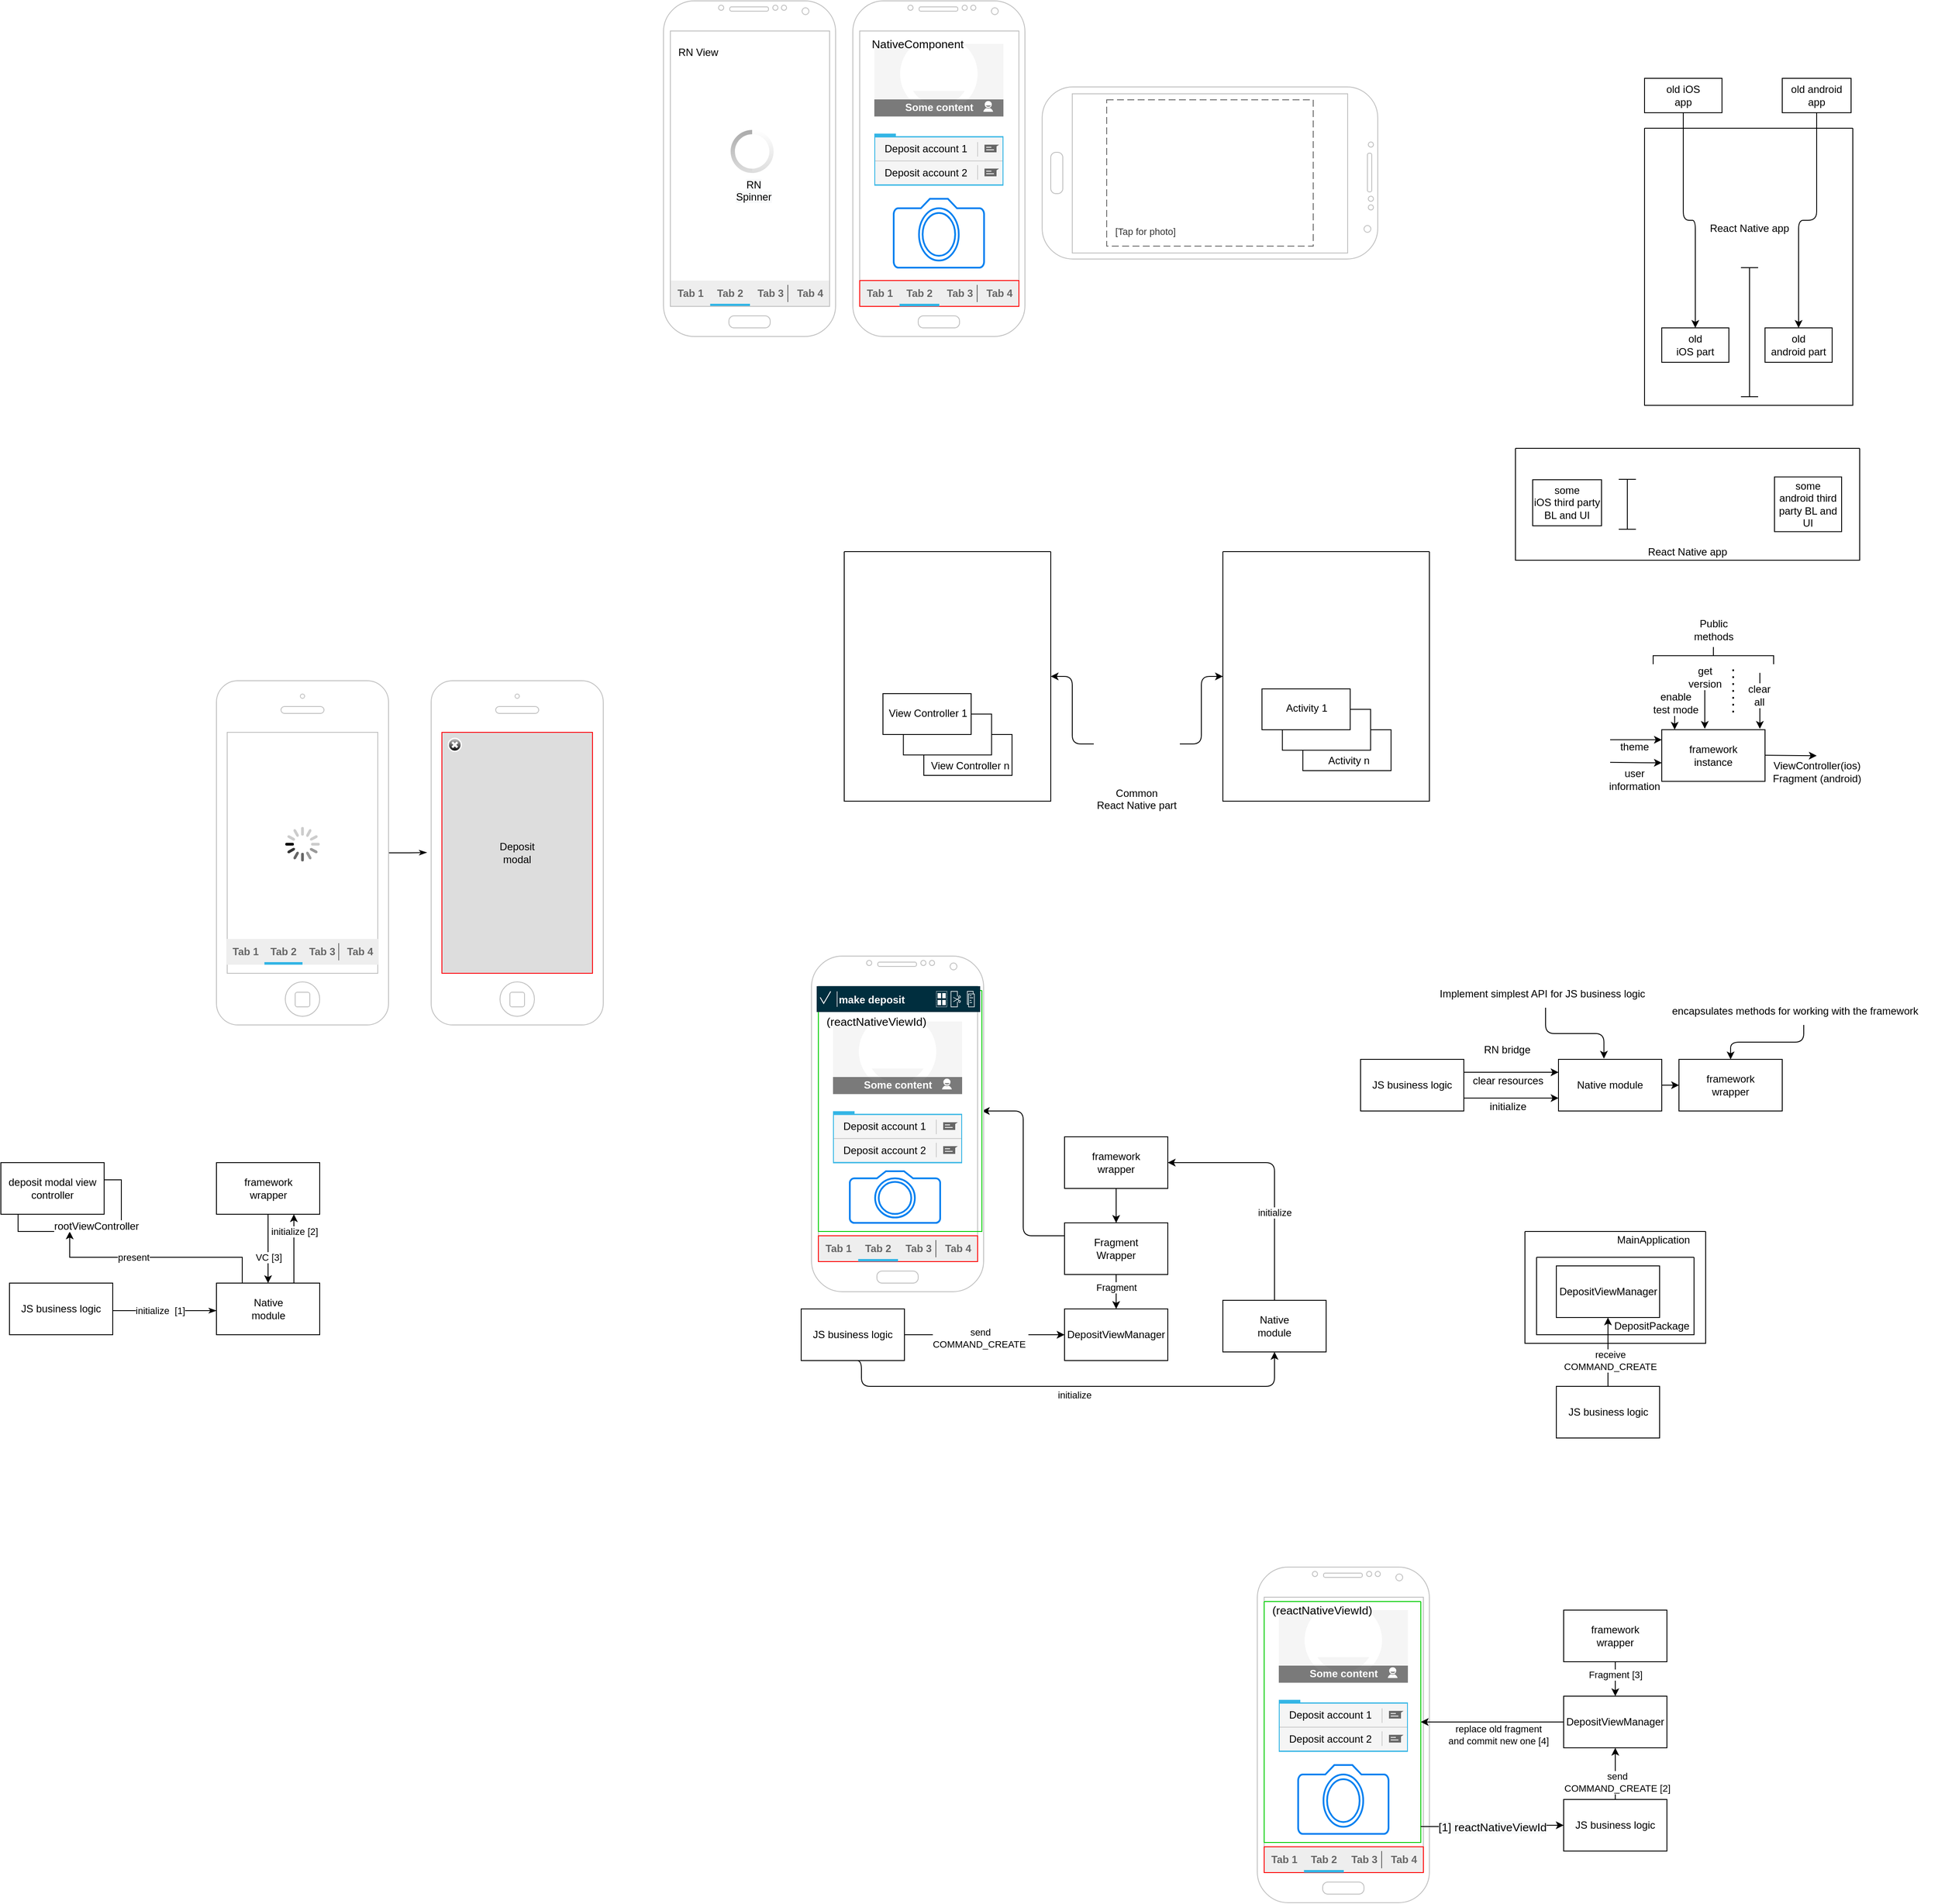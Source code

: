 <mxfile version="16.6.6" type="github">
  <diagram id="C5RBs43oDa-KdzZeNtuy" name="Page-1">
    <mxGraphModel dx="2521" dy="877" grid="1" gridSize="10" guides="1" tooltips="1" connect="1" arrows="1" fold="1" page="1" pageScale="1" pageWidth="827" pageHeight="1169" math="0" shadow="0">
      <root>
        <mxCell id="WIyWlLk6GJQsqaUBKTNV-0" />
        <mxCell id="WIyWlLk6GJQsqaUBKTNV-1" parent="WIyWlLk6GJQsqaUBKTNV-0" />
        <mxCell id="p4bR1tGpnA0kBvsWJO0l-9" value="" style="group" parent="WIyWlLk6GJQsqaUBKTNV-1" vertex="1" connectable="0">
          <mxGeometry x="30" y="90" width="200" height="390" as="geometry" />
        </mxCell>
        <mxCell id="p4bR1tGpnA0kBvsWJO0l-1" value="" style="strokeWidth=1;html=1;shadow=0;dashed=0;shape=mxgraph.android.rrect;rSize=0;fillColor=#eeeeee;strokeColor=none;" parent="p4bR1tGpnA0kBvsWJO0l-9" vertex="1">
          <mxGeometry x="8" y="325" width="185" height="30" as="geometry" />
        </mxCell>
        <mxCell id="p4bR1tGpnA0kBvsWJO0l-2" value="Tab 1" style="strokeWidth=1;html=1;shadow=0;dashed=0;shape=mxgraph.android.anchor;fontStyle=1;fontColor=#666666;" parent="p4bR1tGpnA0kBvsWJO0l-1" vertex="1">
          <mxGeometry width="46.25" height="30" as="geometry" />
        </mxCell>
        <mxCell id="p4bR1tGpnA0kBvsWJO0l-3" value="Tab 2" style="strokeWidth=1;html=1;shadow=0;dashed=0;shape=mxgraph.android.rrect;rSize=0;fontStyle=1;fillColor=none;strokeColor=none;fontColor=#666666;" parent="p4bR1tGpnA0kBvsWJO0l-1" vertex="1">
          <mxGeometry x="46.25" width="46.25" height="30" as="geometry" />
        </mxCell>
        <mxCell id="p4bR1tGpnA0kBvsWJO0l-4" value="" style="strokeWidth=1;html=1;shadow=0;dashed=0;shape=mxgraph.android.rrect;rSize=0;fillColor=#33b5e5;strokeColor=none;" parent="p4bR1tGpnA0kBvsWJO0l-3" vertex="1">
          <mxGeometry y="27" width="46.25" height="3" as="geometry" />
        </mxCell>
        <mxCell id="p4bR1tGpnA0kBvsWJO0l-5" value="Tab 3" style="strokeWidth=1;html=1;shadow=0;dashed=0;shape=mxgraph.android.anchor;fontStyle=1;fontColor=#666666;" parent="p4bR1tGpnA0kBvsWJO0l-1" vertex="1">
          <mxGeometry x="92.5" width="46.25" height="30" as="geometry" />
        </mxCell>
        <mxCell id="p4bR1tGpnA0kBvsWJO0l-6" value="Tab 4" style="strokeWidth=1;html=1;shadow=0;dashed=0;shape=mxgraph.android.anchor;fontStyle=1;fontColor=#666666;" parent="p4bR1tGpnA0kBvsWJO0l-1" vertex="1">
          <mxGeometry x="138.75" width="46.25" height="30" as="geometry" />
        </mxCell>
        <mxCell id="p4bR1tGpnA0kBvsWJO0l-7" value="" style="shape=line;strokeColor=#666666;direction=south;" parent="p4bR1tGpnA0kBvsWJO0l-1" vertex="1">
          <mxGeometry x="131.5" y="5" width="10" height="20" as="geometry" />
        </mxCell>
        <mxCell id="p4bR1tGpnA0kBvsWJO0l-0" value="" style="verticalLabelPosition=bottom;verticalAlign=top;html=1;shadow=0;dashed=0;strokeWidth=1;shape=mxgraph.android.phone2;strokeColor=#c0c0c0;" parent="p4bR1tGpnA0kBvsWJO0l-9" vertex="1">
          <mxGeometry width="200" height="390" as="geometry" />
        </mxCell>
        <mxCell id="p4bR1tGpnA0kBvsWJO0l-8" value="" style="verticalLabelPosition=bottom;verticalAlign=top;html=1;shadow=0;dashed=0;strokeWidth=1;shape=mxgraph.android.indeterminateSpinner;" parent="p4bR1tGpnA0kBvsWJO0l-9" vertex="1">
          <mxGeometry x="78" y="150" width="50" height="50" as="geometry" />
        </mxCell>
        <mxCell id="KGTTk-ImKD-ywLQ9llr4-223" value="RN View" style="text;html=1;align=center;verticalAlign=middle;resizable=0;points=[];autosize=1;strokeColor=none;fillColor=none;fontSize=12;fontFamily=Helvetica;fontColor=default;" parent="p4bR1tGpnA0kBvsWJO0l-9" vertex="1">
          <mxGeometry x="10" y="50" width="60" height="20" as="geometry" />
        </mxCell>
        <mxCell id="KGTTk-ImKD-ywLQ9llr4-224" value="&lt;span style=&quot;color: rgb(0 , 0 , 0) ; font-family: &amp;#34;helvetica&amp;#34; ; font-size: 12px ; font-style: normal ; font-weight: 400 ; letter-spacing: normal ; text-indent: 0px ; text-transform: none ; word-spacing: 0px ; background-color: rgb(248 , 249 , 250) ; display: inline ; float: none&quot;&gt;RN&lt;br&gt;Spinner&lt;/span&gt;" style="text;whiteSpace=wrap;html=1;fontSize=12;fontFamily=Helvetica;fontColor=default;align=center;" parent="p4bR1tGpnA0kBvsWJO0l-9" vertex="1">
          <mxGeometry x="70" y="200" width="70" height="30" as="geometry" />
        </mxCell>
        <mxCell id="p4bR1tGpnA0kBvsWJO0l-28" value="" style="group" parent="WIyWlLk6GJQsqaUBKTNV-1" vertex="1" connectable="0">
          <mxGeometry x="250" y="90" width="200" height="390" as="geometry" />
        </mxCell>
        <mxCell id="p4bR1tGpnA0kBvsWJO0l-11" value="" style="verticalLabelPosition=bottom;verticalAlign=top;html=1;shadow=0;dashed=0;strokeWidth=1;shape=mxgraph.android.phone2;strokeColor=#c0c0c0;" parent="p4bR1tGpnA0kBvsWJO0l-28" vertex="1">
          <mxGeometry width="200" height="390" as="geometry" />
        </mxCell>
        <mxCell id="p4bR1tGpnA0kBvsWJO0l-12" value="" style="strokeWidth=1;html=1;shadow=0;dashed=0;shape=mxgraph.android.rrect;rSize=0;fillColor=#eeeeee;strokeColor=#FF0000;" parent="p4bR1tGpnA0kBvsWJO0l-28" vertex="1">
          <mxGeometry x="8" y="325" width="185" height="30" as="geometry" />
        </mxCell>
        <mxCell id="p4bR1tGpnA0kBvsWJO0l-13" value="Tab 1" style="strokeWidth=1;html=1;shadow=0;dashed=0;shape=mxgraph.android.anchor;fontStyle=1;fontColor=#666666;" parent="p4bR1tGpnA0kBvsWJO0l-12" vertex="1">
          <mxGeometry width="46.25" height="30" as="geometry" />
        </mxCell>
        <mxCell id="p4bR1tGpnA0kBvsWJO0l-14" value="Tab 2" style="strokeWidth=1;html=1;shadow=0;dashed=0;shape=mxgraph.android.rrect;rSize=0;fontStyle=1;fillColor=none;strokeColor=none;fontColor=#666666;" parent="p4bR1tGpnA0kBvsWJO0l-12" vertex="1">
          <mxGeometry x="46.25" width="46.25" height="30" as="geometry" />
        </mxCell>
        <mxCell id="p4bR1tGpnA0kBvsWJO0l-15" value="" style="strokeWidth=1;html=1;shadow=0;dashed=0;shape=mxgraph.android.rrect;rSize=0;fillColor=#33b5e5;strokeColor=none;" parent="p4bR1tGpnA0kBvsWJO0l-14" vertex="1">
          <mxGeometry y="27" width="46.25" height="3" as="geometry" />
        </mxCell>
        <mxCell id="p4bR1tGpnA0kBvsWJO0l-16" value="Tab 3" style="strokeWidth=1;html=1;shadow=0;dashed=0;shape=mxgraph.android.anchor;fontStyle=1;fontColor=#666666;" parent="p4bR1tGpnA0kBvsWJO0l-12" vertex="1">
          <mxGeometry x="92.5" width="46.25" height="30" as="geometry" />
        </mxCell>
        <mxCell id="p4bR1tGpnA0kBvsWJO0l-17" value="Tab 4" style="strokeWidth=1;html=1;shadow=0;dashed=0;shape=mxgraph.android.anchor;fontStyle=1;fontColor=#666666;" parent="p4bR1tGpnA0kBvsWJO0l-12" vertex="1">
          <mxGeometry x="138.75" width="46.25" height="30" as="geometry" />
        </mxCell>
        <mxCell id="p4bR1tGpnA0kBvsWJO0l-18" value="" style="shape=line;strokeColor=#666666;direction=south;" parent="p4bR1tGpnA0kBvsWJO0l-12" vertex="1">
          <mxGeometry x="131.5" y="5" width="10" height="20" as="geometry" />
        </mxCell>
        <mxCell id="p4bR1tGpnA0kBvsWJO0l-23" value="" style="strokeWidth=1;html=1;shadow=0;dashed=0;shape=mxgraph.android.quick_contact;" parent="p4bR1tGpnA0kBvsWJO0l-28" vertex="1">
          <mxGeometry x="25" y="50" width="150" height="165" as="geometry" />
        </mxCell>
        <mxCell id="p4bR1tGpnA0kBvsWJO0l-24" value="Some content" style="strokeWidth=1;html=1;shadow=0;dashed=0;shape=mxgraph.android.anchor;rSize=0;fontStyle=1;fontColor=#FFFFFF;" parent="p4bR1tGpnA0kBvsWJO0l-23" vertex="1">
          <mxGeometry y="65" width="150" height="18" as="geometry" />
        </mxCell>
        <mxCell id="p4bR1tGpnA0kBvsWJO0l-25" value="Deposit account 1" style="strokeWidth=1;html=1;shadow=0;dashed=0;shape=mxgraph.android.anchor;rSize=0;align=left;spacingLeft=10;" parent="p4bR1tGpnA0kBvsWJO0l-23" vertex="1">
          <mxGeometry y="108" width="120" height="28" as="geometry" />
        </mxCell>
        <mxCell id="p4bR1tGpnA0kBvsWJO0l-26" value="Deposit account 2" style="strokeWidth=1;html=1;shadow=0;dashed=0;shape=mxgraph.android.anchor;rSize=0;align=left;spacingLeft=10;" parent="p4bR1tGpnA0kBvsWJO0l-23" vertex="1">
          <mxGeometry y="136" width="120" height="28" as="geometry" />
        </mxCell>
        <mxCell id="KGTTk-ImKD-ywLQ9llr4-226" value="&lt;span id=&quot;docs-internal-guid-2c0e8ebd-7fff-5eb9-b95c-8e6b82423e43&quot;&gt;&lt;span style=&quot;font-size: 10pt ; font-family: &amp;#34;arial&amp;#34; ; background-color: transparent ; vertical-align: baseline&quot;&gt;NativeComponent&lt;/span&gt;&lt;/span&gt;" style="text;html=1;align=center;verticalAlign=middle;resizable=0;points=[];autosize=1;strokeColor=none;fillColor=none;fontSize=12;fontFamily=Helvetica;fontColor=default;" parent="p4bR1tGpnA0kBvsWJO0l-23" vertex="1">
          <mxGeometry x="-10" y="-10" width="120" height="20" as="geometry" />
        </mxCell>
        <mxCell id="p4bR1tGpnA0kBvsWJO0l-27" value="" style="html=1;verticalLabelPosition=bottom;align=center;labelBackgroundColor=#ffffff;verticalAlign=top;strokeWidth=2;strokeColor=#0080F0;shadow=0;dashed=0;shape=mxgraph.ios7.icons.camera;" parent="p4bR1tGpnA0kBvsWJO0l-28" vertex="1">
          <mxGeometry x="47.5" y="230" width="105" height="80" as="geometry" />
        </mxCell>
        <mxCell id="p4bR1tGpnA0kBvsWJO0l-30" value="" style="verticalLabelPosition=bottom;verticalAlign=top;html=1;shadow=0;dashed=0;strokeWidth=1;shape=mxgraph.android.phone2;strokeColor=#c0c0c0;direction=south;" parent="WIyWlLk6GJQsqaUBKTNV-1" vertex="1">
          <mxGeometry x="470" y="190" width="390" height="200" as="geometry" />
        </mxCell>
        <mxCell id="KGTTk-ImKD-ywLQ9llr4-15" value="" style="shape=image;verticalLabelPosition=bottom;labelBackgroundColor=default;verticalAlign=top;aspect=fixed;imageAspect=0;image=https://www.pinclipart.com/picdir/big/340-3403092_check-clipart-deposit-png-download.png;" parent="WIyWlLk6GJQsqaUBKTNV-1" vertex="1">
          <mxGeometry x="585" y="220" width="160" height="120" as="geometry" />
        </mxCell>
        <object placeholders="1" c4Name="" c4Type="SystemScopeBoundary" c4Application="Tap for photo" label="&lt;font style=&quot;font-size: 16px&quot;&gt;&lt;b&gt;&lt;div style=&quot;text-align: left&quot;&gt;%c4Name%&lt;/div&gt;&lt;/b&gt;&lt;/font&gt;&lt;div style=&quot;text-align: left&quot;&gt;[%c4Application%]&lt;/div&gt;" id="KGTTk-ImKD-ywLQ9llr4-31">
          <mxCell style="fontSize=11;whiteSpace=wrap;html=1;dashed=1;arcSize=20;fillColor=none;strokeColor=#666666;fontColor=#333333;labelBackgroundColor=none;align=left;verticalAlign=bottom;labelBorderColor=none;spacingTop=0;spacing=10;dashPattern=8 4;metaEdit=1;rotatable=0;perimeter=rectanglePerimeter;noLabel=0;labelPadding=0;allowArrows=0;connectable=0;expand=0;recursiveResize=0;editable=1;pointerEvents=0;absoluteArcSize=1;points=[[0.25,0,0],[0.5,0,0],[0.75,0,0],[1,0.25,0],[1,0.5,0],[1,0.75,0],[0.75,1,0],[0.5,1,0],[0.25,1,0],[0,0.75,0],[0,0.5,0],[0,0.25,0]];fontFamily=Helvetica;" parent="WIyWlLk6GJQsqaUBKTNV-1" vertex="1">
            <mxGeometry x="545" y="205" width="240" height="170" as="geometry" />
          </mxCell>
        </object>
        <mxCell id="KGTTk-ImKD-ywLQ9llr4-59" value="" style="swimlane;startSize=0;labelBackgroundColor=default;fontFamily=Helvetica;fontSize=12;fontColor=default;strokeColor=default;fillColor=default;" parent="WIyWlLk6GJQsqaUBKTNV-1" vertex="1">
          <mxGeometry x="240" y="730" width="240" height="290" as="geometry" />
        </mxCell>
        <mxCell id="KGTTk-ImKD-ywLQ9llr4-32" value="" style="shape=image;verticalLabelPosition=bottom;labelBackgroundColor=default;verticalAlign=top;aspect=fixed;imageAspect=0;image=https://upload.wikimedia.org/wikipedia/commons/thumb/c/ca/IOS_logo.svg/300px-IOS_logo.svg.png;" parent="KGTTk-ImKD-ywLQ9llr4-59" vertex="1">
          <mxGeometry x="50" y="10" width="140" height="140" as="geometry" />
        </mxCell>
        <mxCell id="KGTTk-ImKD-ywLQ9llr4-74" value="" style="group" parent="KGTTk-ImKD-ywLQ9llr4-59" vertex="1" connectable="0">
          <mxGeometry x="45" y="165" width="154" height="106" as="geometry" />
        </mxCell>
        <mxCell id="KGTTk-ImKD-ywLQ9llr4-67" value="" style="verticalLabelPosition=bottom;verticalAlign=top;html=1;shape=mxgraph.basic.layered_rect;dx=47.5;outlineConnect=0;labelBackgroundColor=default;fontFamily=Helvetica;fontSize=12;fontColor=default;strokeColor=default;fillColor=default;" parent="KGTTk-ImKD-ywLQ9llr4-74" vertex="1">
          <mxGeometry width="150" height="95" as="geometry" />
        </mxCell>
        <mxCell id="KGTTk-ImKD-ywLQ9llr4-71" value="View Controller 1" style="text;html=1;strokeColor=none;fillColor=none;align=center;verticalAlign=middle;whiteSpace=wrap;labelBackgroundColor=default;fontFamily=Helvetica;fontSize=12;fontColor=default;" parent="KGTTk-ImKD-ywLQ9llr4-74" vertex="1">
          <mxGeometry width="105" height="45" as="geometry" />
        </mxCell>
        <mxCell id="KGTTk-ImKD-ywLQ9llr4-72" value="View Controller n" style="text;html=1;strokeColor=none;fillColor=none;align=center;verticalAlign=middle;whiteSpace=wrap;labelBackgroundColor=default;fontFamily=Helvetica;fontSize=12;fontColor=default;" parent="KGTTk-ImKD-ywLQ9llr4-74" vertex="1">
          <mxGeometry x="49" y="61" width="105" height="45" as="geometry" />
        </mxCell>
        <mxCell id="KGTTk-ImKD-ywLQ9llr4-117" value="" style="shape=image;verticalLabelPosition=bottom;labelBackgroundColor=default;verticalAlign=top;aspect=fixed;imageAspect=0;image=https://upload.wikimedia.org/wikipedia/commons/thumb/a/a7/React-icon.svg/1200px-React-icon.svg.png;" parent="KGTTk-ImKD-ywLQ9llr4-74" vertex="1">
          <mxGeometry x="100" y="47.92" width="26.47" height="23" as="geometry" />
        </mxCell>
        <mxCell id="KGTTk-ImKD-ywLQ9llr4-60" value="" style="swimlane;startSize=0;labelBackgroundColor=default;fontFamily=Helvetica;fontSize=12;fontColor=default;strokeColor=default;fillColor=default;" parent="WIyWlLk6GJQsqaUBKTNV-1" vertex="1">
          <mxGeometry x="680" y="730" width="240" height="290" as="geometry" />
        </mxCell>
        <mxCell id="KGTTk-ImKD-ywLQ9llr4-62" value="" style="shape=image;verticalLabelPosition=bottom;labelBackgroundColor=default;verticalAlign=top;aspect=fixed;imageAspect=0;image=https://www.tadviser.ru/images/f/f4/11ap_resize.png;" parent="KGTTk-ImKD-ywLQ9llr4-60" vertex="1">
          <mxGeometry x="45.43" y="15.5" width="149.13" height="134.5" as="geometry" />
        </mxCell>
        <mxCell id="KGTTk-ImKD-ywLQ9llr4-75" value="" style="group" parent="KGTTk-ImKD-ywLQ9llr4-60" vertex="1" connectable="0">
          <mxGeometry x="45.43" y="159.5" width="154" height="106" as="geometry" />
        </mxCell>
        <mxCell id="KGTTk-ImKD-ywLQ9llr4-76" value="" style="verticalLabelPosition=bottom;verticalAlign=top;html=1;shape=mxgraph.basic.layered_rect;dx=47.5;outlineConnect=0;labelBackgroundColor=default;fontFamily=Helvetica;fontSize=12;fontColor=default;strokeColor=default;fillColor=default;" parent="KGTTk-ImKD-ywLQ9llr4-75" vertex="1">
          <mxGeometry width="150" height="95" as="geometry" />
        </mxCell>
        <mxCell id="KGTTk-ImKD-ywLQ9llr4-77" value="Activity 1" style="text;html=1;strokeColor=none;fillColor=none;align=center;verticalAlign=middle;whiteSpace=wrap;labelBackgroundColor=default;fontFamily=Helvetica;fontSize=12;fontColor=default;" parent="KGTTk-ImKD-ywLQ9llr4-75" vertex="1">
          <mxGeometry width="105" height="45" as="geometry" />
        </mxCell>
        <mxCell id="KGTTk-ImKD-ywLQ9llr4-78" value="Activity n" style="text;html=1;strokeColor=none;fillColor=none;align=center;verticalAlign=middle;whiteSpace=wrap;labelBackgroundColor=default;fontFamily=Helvetica;fontSize=12;fontColor=default;" parent="KGTTk-ImKD-ywLQ9llr4-75" vertex="1">
          <mxGeometry x="49" y="61" width="105" height="45" as="geometry" />
        </mxCell>
        <mxCell id="KGTTk-ImKD-ywLQ9llr4-119" value="" style="shape=image;verticalLabelPosition=bottom;labelBackgroundColor=default;verticalAlign=top;aspect=fixed;imageAspect=0;image=https://upload.wikimedia.org/wikipedia/commons/thumb/a/a7/React-icon.svg/1200px-React-icon.svg.png;" parent="KGTTk-ImKD-ywLQ9llr4-75" vertex="1">
          <mxGeometry x="99.57" y="48.0" width="26.47" height="23" as="geometry" />
        </mxCell>
        <mxCell id="KGTTk-ImKD-ywLQ9llr4-88" style="edgeStyle=orthogonalEdgeStyle;orthogonalLoop=1;jettySize=auto;html=1;exitX=0;exitY=0.5;exitDx=0;exitDy=0;entryX=1;entryY=0.5;entryDx=0;entryDy=0;fontFamily=Helvetica;fontSize=12;fontColor=default;" parent="WIyWlLk6GJQsqaUBKTNV-1" source="KGTTk-ImKD-ywLQ9llr4-80" target="KGTTk-ImKD-ywLQ9llr4-59" edge="1">
          <mxGeometry relative="1" as="geometry" />
        </mxCell>
        <mxCell id="KGTTk-ImKD-ywLQ9llr4-89" style="edgeStyle=orthogonalEdgeStyle;orthogonalLoop=1;jettySize=auto;html=1;exitX=1;exitY=0.5;exitDx=0;exitDy=0;entryX=0;entryY=0.5;entryDx=0;entryDy=0;fontFamily=Helvetica;fontSize=12;fontColor=default;" parent="WIyWlLk6GJQsqaUBKTNV-1" source="KGTTk-ImKD-ywLQ9llr4-80" target="KGTTk-ImKD-ywLQ9llr4-60" edge="1">
          <mxGeometry relative="1" as="geometry" />
        </mxCell>
        <mxCell id="KGTTk-ImKD-ywLQ9llr4-80" value="Common&#xa;React Native part" style="shape=image;verticalLabelPosition=bottom;labelBackgroundColor=default;verticalAlign=top;aspect=fixed;imageAspect=0;image=https://upload.wikimedia.org/wikipedia/commons/thumb/a/a7/React-icon.svg/1200px-React-icon.svg.png;" parent="WIyWlLk6GJQsqaUBKTNV-1" vertex="1">
          <mxGeometry x="530" y="910" width="100" height="86.92" as="geometry" />
        </mxCell>
        <mxCell id="KGTTk-ImKD-ywLQ9llr4-92" value="" style="swimlane;startSize=0;labelBackgroundColor=default;fontFamily=Helvetica;fontSize=12;fontColor=default;strokeColor=default;fillColor=default;fontStyle=0" parent="WIyWlLk6GJQsqaUBKTNV-1" vertex="1">
          <mxGeometry x="1170" y="238" width="242" height="322" as="geometry" />
        </mxCell>
        <mxCell id="KGTTk-ImKD-ywLQ9llr4-107" value="React Native app" style="shape=image;verticalLabelPosition=bottom;labelBackgroundColor=default;verticalAlign=top;aspect=fixed;imageAspect=0;image=https://upload.wikimedia.org/wikipedia/commons/thumb/a/a7/React-icon.svg/1200px-React-icon.svg.png;" parent="KGTTk-ImKD-ywLQ9llr4-92" vertex="1">
          <mxGeometry x="72" y="15.5" width="100" height="86.92" as="geometry" />
        </mxCell>
        <mxCell id="KGTTk-ImKD-ywLQ9llr4-114" value="" style="shape=crossbar;whiteSpace=wrap;html=1;direction=south;labelBackgroundColor=default;fontFamily=Helvetica;fontSize=12;fontColor=default;strokeColor=default;fillColor=default;" parent="KGTTk-ImKD-ywLQ9llr4-92" vertex="1">
          <mxGeometry x="112" y="162" width="20" height="150" as="geometry" />
        </mxCell>
        <mxCell id="KGTTk-ImKD-ywLQ9llr4-123" value="old &lt;br&gt;iOS part" style="whiteSpace=wrap;html=1;labelBackgroundColor=default;fontFamily=Helvetica;fontSize=12;fontColor=default;strokeColor=default;fillColor=default;" parent="KGTTk-ImKD-ywLQ9llr4-92" vertex="1">
          <mxGeometry x="20" y="232" width="78" height="40" as="geometry" />
        </mxCell>
        <mxCell id="KGTTk-ImKD-ywLQ9llr4-126" value="old &lt;br&gt;android part" style="whiteSpace=wrap;html=1;labelBackgroundColor=default;fontFamily=Helvetica;fontSize=12;fontColor=default;strokeColor=default;fillColor=default;" parent="KGTTk-ImKD-ywLQ9llr4-92" vertex="1">
          <mxGeometry x="140" y="232" width="78" height="40" as="geometry" />
        </mxCell>
        <mxCell id="KGTTk-ImKD-ywLQ9llr4-127" style="edgeStyle=orthogonalEdgeStyle;orthogonalLoop=1;jettySize=auto;html=1;exitX=0.5;exitY=1;exitDx=0;exitDy=0;fontFamily=Helvetica;fontSize=12;fontColor=default;" parent="WIyWlLk6GJQsqaUBKTNV-1" source="KGTTk-ImKD-ywLQ9llr4-120" target="KGTTk-ImKD-ywLQ9llr4-123" edge="1">
          <mxGeometry relative="1" as="geometry" />
        </mxCell>
        <mxCell id="KGTTk-ImKD-ywLQ9llr4-120" value="old iOS&lt;br&gt;app" style="whiteSpace=wrap;html=1;labelBackgroundColor=default;fontFamily=Helvetica;fontSize=12;fontColor=default;strokeColor=default;fillColor=default;" parent="WIyWlLk6GJQsqaUBKTNV-1" vertex="1">
          <mxGeometry x="1170" y="180" width="90" height="40" as="geometry" />
        </mxCell>
        <mxCell id="KGTTk-ImKD-ywLQ9llr4-128" style="edgeStyle=orthogonalEdgeStyle;orthogonalLoop=1;jettySize=auto;html=1;exitX=0.5;exitY=1;exitDx=0;exitDy=0;entryX=0.5;entryY=0;entryDx=0;entryDy=0;fontFamily=Helvetica;fontSize=12;fontColor=default;" parent="WIyWlLk6GJQsqaUBKTNV-1" source="KGTTk-ImKD-ywLQ9llr4-122" target="KGTTk-ImKD-ywLQ9llr4-126" edge="1">
          <mxGeometry relative="1" as="geometry" />
        </mxCell>
        <mxCell id="KGTTk-ImKD-ywLQ9llr4-122" value="old android&lt;br&gt;app" style="whiteSpace=wrap;html=1;labelBackgroundColor=default;fontFamily=Helvetica;fontSize=12;fontColor=default;strokeColor=default;fillColor=default;" parent="WIyWlLk6GJQsqaUBKTNV-1" vertex="1">
          <mxGeometry x="1330" y="180" width="80" height="40" as="geometry" />
        </mxCell>
        <mxCell id="KGTTk-ImKD-ywLQ9llr4-129" value="" style="swimlane;startSize=0;labelBackgroundColor=default;fontFamily=Helvetica;fontSize=12;fontColor=default;strokeColor=default;fillColor=default;fontStyle=0" parent="WIyWlLk6GJQsqaUBKTNV-1" vertex="1">
          <mxGeometry x="1020" y="610" width="400" height="130" as="geometry" />
        </mxCell>
        <mxCell id="KGTTk-ImKD-ywLQ9llr4-130" value="React Native app" style="shape=image;verticalLabelPosition=bottom;labelBackgroundColor=default;verticalAlign=top;aspect=fixed;imageAspect=0;image=https://upload.wikimedia.org/wikipedia/commons/thumb/a/a7/React-icon.svg/1200px-React-icon.svg.png;" parent="KGTTk-ImKD-ywLQ9llr4-129" vertex="1">
          <mxGeometry x="150" y="19.77" width="100" height="86.92" as="geometry" />
        </mxCell>
        <mxCell id="KGTTk-ImKD-ywLQ9llr4-132" value="some&lt;br&gt;iOS&amp;nbsp;third party BL and UI" style="whiteSpace=wrap;html=1;labelBackgroundColor=default;fontFamily=Helvetica;fontSize=12;fontColor=default;strokeColor=default;fillColor=default;" parent="KGTTk-ImKD-ywLQ9llr4-129" vertex="1">
          <mxGeometry x="20" y="36.46" width="80" height="53.54" as="geometry" />
        </mxCell>
        <mxCell id="KGTTk-ImKD-ywLQ9llr4-140" value="some&lt;br&gt;android third party BL and UI" style="whiteSpace=wrap;html=1;labelBackgroundColor=default;fontFamily=Helvetica;fontSize=12;fontColor=default;strokeColor=default;fillColor=default;" parent="KGTTk-ImKD-ywLQ9llr4-129" vertex="1">
          <mxGeometry x="301" y="33.23" width="78" height="63.54" as="geometry" />
        </mxCell>
        <mxCell id="mcmseQoySNhmtUHUSnSa-1" value="" style="shape=crossbar;whiteSpace=wrap;html=1;direction=south;labelBackgroundColor=default;fontFamily=Helvetica;fontSize=12;fontColor=default;strokeColor=default;fillColor=default;" parent="KGTTk-ImKD-ywLQ9llr4-129" vertex="1">
          <mxGeometry x="120" y="36" width="20" height="58" as="geometry" />
        </mxCell>
        <mxCell id="KGTTk-ImKD-ywLQ9llr4-148" value="framework&lt;br&gt;instance" style="whiteSpace=wrap;html=1;labelBackgroundColor=default;fontFamily=Helvetica;fontSize=12;fontColor=default;strokeColor=default;fillColor=default;" parent="WIyWlLk6GJQsqaUBKTNV-1" vertex="1">
          <mxGeometry x="1190" y="936.92" width="120" height="60" as="geometry" />
        </mxCell>
        <mxCell id="KGTTk-ImKD-ywLQ9llr4-149" value="" style="endArrow=classic;html=1;fontFamily=Helvetica;fontSize=12;fontColor=default;" parent="WIyWlLk6GJQsqaUBKTNV-1" edge="1">
          <mxGeometry width="50" height="50" relative="1" as="geometry">
            <mxPoint x="1130" y="974.92" as="sourcePoint" />
            <mxPoint x="1190" y="975.42" as="targetPoint" />
          </mxGeometry>
        </mxCell>
        <mxCell id="KGTTk-ImKD-ywLQ9llr4-150" value="user&lt;br&gt;information" style="edgeLabel;html=1;align=center;verticalAlign=middle;resizable=0;points=[];fontSize=12;fontFamily=Helvetica;fontColor=default;" parent="KGTTk-ImKD-ywLQ9llr4-149" vertex="1" connectable="0">
          <mxGeometry x="-0.556" y="2" relative="1" as="geometry">
            <mxPoint x="14" y="22" as="offset" />
          </mxGeometry>
        </mxCell>
        <mxCell id="KGTTk-ImKD-ywLQ9llr4-154" value="" style="endArrow=classic;html=1;fontFamily=Helvetica;fontSize=12;fontColor=default;" parent="WIyWlLk6GJQsqaUBKTNV-1" edge="1">
          <mxGeometry width="50" height="50" relative="1" as="geometry">
            <mxPoint x="1310" y="966.65" as="sourcePoint" />
            <mxPoint x="1370" y="967.15" as="targetPoint" />
          </mxGeometry>
        </mxCell>
        <mxCell id="KGTTk-ImKD-ywLQ9llr4-155" value="ViewController(ios)&lt;br&gt;Fragment (android)" style="edgeLabel;html=1;align=center;verticalAlign=middle;resizable=0;points=[];fontSize=12;fontFamily=Helvetica;fontColor=default;" parent="KGTTk-ImKD-ywLQ9llr4-154" vertex="1" connectable="0">
          <mxGeometry x="-0.556" y="2" relative="1" as="geometry">
            <mxPoint x="46" y="21" as="offset" />
          </mxGeometry>
        </mxCell>
        <mxCell id="KGTTk-ImKD-ywLQ9llr4-156" value="" style="endArrow=classic;html=1;fontFamily=Helvetica;fontSize=12;fontColor=default;entryX=0;entryY=0.25;entryDx=0;entryDy=0;" parent="WIyWlLk6GJQsqaUBKTNV-1" edge="1">
          <mxGeometry width="50" height="50" relative="1" as="geometry">
            <mxPoint x="1130" y="948.65" as="sourcePoint" />
            <mxPoint x="1190" y="948.65" as="targetPoint" />
          </mxGeometry>
        </mxCell>
        <mxCell id="KGTTk-ImKD-ywLQ9llr4-157" value="theme" style="edgeLabel;html=1;align=center;verticalAlign=middle;resizable=0;points=[];fontSize=12;fontFamily=Helvetica;fontColor=default;" parent="KGTTk-ImKD-ywLQ9llr4-156" vertex="1" connectable="0">
          <mxGeometry x="-0.556" y="2" relative="1" as="geometry">
            <mxPoint x="14" y="10" as="offset" />
          </mxGeometry>
        </mxCell>
        <mxCell id="KGTTk-ImKD-ywLQ9llr4-160" value="" style="endArrow=classic;html=1;fontFamily=Helvetica;fontSize=12;fontColor=default;entryX=0.25;entryY=0;entryDx=0;entryDy=0;" parent="WIyWlLk6GJQsqaUBKTNV-1" edge="1">
          <mxGeometry width="50" height="50" relative="1" as="geometry">
            <mxPoint x="1205" y="895.92" as="sourcePoint" />
            <mxPoint x="1205" y="936.92" as="targetPoint" />
          </mxGeometry>
        </mxCell>
        <mxCell id="KGTTk-ImKD-ywLQ9llr4-162" value="enable&lt;br&gt;test mode" style="edgeLabel;html=1;align=center;verticalAlign=middle;resizable=0;points=[];fontSize=12;fontFamily=Helvetica;fontColor=default;" parent="KGTTk-ImKD-ywLQ9llr4-160" vertex="1" connectable="0">
          <mxGeometry x="-0.333" y="1" relative="1" as="geometry">
            <mxPoint y="-4" as="offset" />
          </mxGeometry>
        </mxCell>
        <mxCell id="KGTTk-ImKD-ywLQ9llr4-163" value="" style="endArrow=classic;html=1;fontFamily=Helvetica;fontSize=12;fontColor=default;" parent="WIyWlLk6GJQsqaUBKTNV-1" edge="1">
          <mxGeometry width="50" height="50" relative="1" as="geometry">
            <mxPoint x="1240" y="870.92" as="sourcePoint" />
            <mxPoint x="1240" y="935.92" as="targetPoint" />
          </mxGeometry>
        </mxCell>
        <mxCell id="KGTTk-ImKD-ywLQ9llr4-164" value="get&lt;br&gt;version" style="edgeLabel;html=1;align=center;verticalAlign=middle;resizable=0;points=[];fontSize=12;fontFamily=Helvetica;fontColor=default;" parent="KGTTk-ImKD-ywLQ9llr4-163" vertex="1" connectable="0">
          <mxGeometry x="-0.333" y="1" relative="1" as="geometry">
            <mxPoint x="-1" y="-17" as="offset" />
          </mxGeometry>
        </mxCell>
        <mxCell id="KGTTk-ImKD-ywLQ9llr4-166" value="" style="shape=curlyBracket;whiteSpace=wrap;html=1;flipH=1;labelBackgroundColor=default;fontFamily=Helvetica;fontSize=12;fontColor=default;strokeColor=default;fillColor=default;rotation=-90;" parent="WIyWlLk6GJQsqaUBKTNV-1" vertex="1">
          <mxGeometry x="1240" y="780.92" width="20" height="140" as="geometry" />
        </mxCell>
        <mxCell id="KGTTk-ImKD-ywLQ9llr4-167" value="Public &lt;br&gt;methods" style="text;html=1;align=center;verticalAlign=middle;resizable=0;points=[];autosize=1;strokeColor=none;fillColor=none;fontSize=12;fontFamily=Helvetica;fontColor=default;" parent="WIyWlLk6GJQsqaUBKTNV-1" vertex="1">
          <mxGeometry x="1220" y="805.92" width="60" height="30" as="geometry" />
        </mxCell>
        <mxCell id="KGTTk-ImKD-ywLQ9llr4-168" value="" style="endArrow=none;dashed=1;html=1;dashPattern=1 3;strokeWidth=2;fontFamily=Helvetica;fontSize=12;fontColor=default;" parent="WIyWlLk6GJQsqaUBKTNV-1" edge="1">
          <mxGeometry width="50" height="50" relative="1" as="geometry">
            <mxPoint x="1273" y="916.92" as="sourcePoint" />
            <mxPoint x="1273" y="866.92" as="targetPoint" />
          </mxGeometry>
        </mxCell>
        <mxCell id="KGTTk-ImKD-ywLQ9llr4-169" value="" style="endArrow=classic;html=1;fontFamily=Helvetica;fontSize=12;fontColor=default;" parent="WIyWlLk6GJQsqaUBKTNV-1" edge="1">
          <mxGeometry width="50" height="50" relative="1" as="geometry">
            <mxPoint x="1304" y="870.92" as="sourcePoint" />
            <mxPoint x="1304" y="935.92" as="targetPoint" />
            <Array as="points" />
          </mxGeometry>
        </mxCell>
        <mxCell id="KGTTk-ImKD-ywLQ9llr4-171" value="clear&lt;br&gt;all" style="edgeLabel;html=1;align=center;verticalAlign=middle;resizable=0;points=[];fontSize=12;fontFamily=Helvetica;fontColor=default;" parent="KGTTk-ImKD-ywLQ9llr4-169" vertex="1" connectable="0">
          <mxGeometry x="-0.193" y="-1" relative="1" as="geometry">
            <mxPoint as="offset" />
          </mxGeometry>
        </mxCell>
        <mxCell id="KGTTk-ImKD-ywLQ9llr4-189" value="" style="endArrow=classic;html=1;fontFamily=Helvetica;fontSize=12;fontColor=default;entryX=0;entryY=0.75;entryDx=0;entryDy=0;exitX=1;exitY=0.75;exitDx=0;exitDy=0;" parent="WIyWlLk6GJQsqaUBKTNV-1" source="KGTTk-ImKD-ywLQ9llr4-207" target="KGTTk-ImKD-ywLQ9llr4-204" edge="1">
          <mxGeometry width="50" height="50" relative="1" as="geometry">
            <mxPoint x="960" y="1349.47" as="sourcePoint" />
            <mxPoint x="1020" y="1349.97" as="targetPoint" />
          </mxGeometry>
        </mxCell>
        <mxCell id="KGTTk-ImKD-ywLQ9llr4-190" value="initialize" style="edgeLabel;html=1;align=center;verticalAlign=middle;resizable=0;points=[];fontSize=12;fontFamily=Helvetica;fontColor=default;" parent="KGTTk-ImKD-ywLQ9llr4-189" vertex="1" connectable="0">
          <mxGeometry x="-0.556" y="2" relative="1" as="geometry">
            <mxPoint x="26" y="12" as="offset" />
          </mxGeometry>
        </mxCell>
        <mxCell id="KGTTk-ImKD-ywLQ9llr4-214" value="" style="edgeStyle=orthogonalEdgeStyle;orthogonalLoop=1;jettySize=auto;html=1;fontFamily=Helvetica;fontSize=12;fontColor=default;" parent="WIyWlLk6GJQsqaUBKTNV-1" source="KGTTk-ImKD-ywLQ9llr4-204" target="KGTTk-ImKD-ywLQ9llr4-210" edge="1">
          <mxGeometry relative="1" as="geometry" />
        </mxCell>
        <mxCell id="KGTTk-ImKD-ywLQ9llr4-204" value="Native module" style="whiteSpace=wrap;html=1;labelBackgroundColor=default;fontFamily=Helvetica;fontSize=12;fontColor=default;strokeColor=default;fillColor=default;" parent="WIyWlLk6GJQsqaUBKTNV-1" vertex="1">
          <mxGeometry x="1070" y="1320" width="120" height="60" as="geometry" />
        </mxCell>
        <mxCell id="KGTTk-ImKD-ywLQ9llr4-207" value="JS&amp;nbsp;business logic" style="whiteSpace=wrap;html=1;labelBackgroundColor=default;fontFamily=Helvetica;fontSize=12;fontColor=default;strokeColor=default;fillColor=default;" parent="WIyWlLk6GJQsqaUBKTNV-1" vertex="1">
          <mxGeometry x="840" y="1320" width="120" height="60" as="geometry" />
        </mxCell>
        <mxCell id="KGTTk-ImKD-ywLQ9llr4-208" value="" style="endArrow=classic;html=1;fontFamily=Helvetica;fontSize=12;fontColor=default;entryX=0;entryY=0.25;entryDx=0;entryDy=0;exitX=1;exitY=0.25;exitDx=0;exitDy=0;" parent="WIyWlLk6GJQsqaUBKTNV-1" source="KGTTk-ImKD-ywLQ9llr4-207" target="KGTTk-ImKD-ywLQ9llr4-204" edge="1">
          <mxGeometry width="50" height="50" relative="1" as="geometry">
            <mxPoint x="960" y="1340" as="sourcePoint" />
            <mxPoint x="1050" y="1340" as="targetPoint" />
          </mxGeometry>
        </mxCell>
        <mxCell id="KGTTk-ImKD-ywLQ9llr4-209" value="clear resources" style="edgeLabel;html=1;align=center;verticalAlign=middle;resizable=0;points=[];fontSize=12;fontFamily=Helvetica;fontColor=default;" parent="KGTTk-ImKD-ywLQ9llr4-208" vertex="1" connectable="0">
          <mxGeometry x="-0.556" y="2" relative="1" as="geometry">
            <mxPoint x="26" y="12" as="offset" />
          </mxGeometry>
        </mxCell>
        <mxCell id="KGTTk-ImKD-ywLQ9llr4-210" value="framework&lt;br&gt;wrapper" style="whiteSpace=wrap;html=1;labelBackgroundColor=default;fontFamily=Helvetica;fontSize=12;fontColor=default;strokeColor=default;fillColor=default;" parent="WIyWlLk6GJQsqaUBKTNV-1" vertex="1">
          <mxGeometry x="1210" y="1320" width="120" height="60" as="geometry" />
        </mxCell>
        <mxCell id="KGTTk-ImKD-ywLQ9llr4-213" value="RN bridge" style="text;html=1;align=center;verticalAlign=middle;resizable=0;points=[];autosize=1;strokeColor=none;fillColor=none;fontSize=12;fontFamily=Helvetica;fontColor=default;" parent="WIyWlLk6GJQsqaUBKTNV-1" vertex="1">
          <mxGeometry x="975" y="1299" width="70" height="20" as="geometry" />
        </mxCell>
        <mxCell id="KGTTk-ImKD-ywLQ9llr4-218" style="edgeStyle=orthogonalEdgeStyle;orthogonalLoop=1;jettySize=auto;html=1;exitX=0.5;exitY=1;exitDx=0;exitDy=0;fontFamily=Helvetica;fontSize=12;fontColor=default;" parent="WIyWlLk6GJQsqaUBKTNV-1" source="KGTTk-ImKD-ywLQ9llr4-217" target="KGTTk-ImKD-ywLQ9llr4-210" edge="1">
          <mxGeometry relative="1" as="geometry" />
        </mxCell>
        <mxCell id="KGTTk-ImKD-ywLQ9llr4-217" value="encapsulates methods for working with the framework" style="text;whiteSpace=wrap;html=1;fontSize=12;fontFamily=Helvetica;fontColor=default;" parent="WIyWlLk6GJQsqaUBKTNV-1" vertex="1">
          <mxGeometry x="1200" y="1250" width="310" height="30" as="geometry" />
        </mxCell>
        <mxCell id="KGTTk-ImKD-ywLQ9llr4-220" style="edgeStyle=orthogonalEdgeStyle;orthogonalLoop=1;jettySize=auto;html=1;exitX=0.5;exitY=1;exitDx=0;exitDy=0;entryX=0.44;entryY=-0.015;entryDx=0;entryDy=0;entryPerimeter=0;fontFamily=Helvetica;fontSize=12;fontColor=default;" parent="WIyWlLk6GJQsqaUBKTNV-1" source="KGTTk-ImKD-ywLQ9llr4-219" target="KGTTk-ImKD-ywLQ9llr4-204" edge="1">
          <mxGeometry relative="1" as="geometry" />
        </mxCell>
        <mxCell id="KGTTk-ImKD-ywLQ9llr4-219" value="Implement simplest API for JS&amp;nbsp;&lt;span style=&quot;text-align: center ; background-color: rgb(255 , 255 , 255)&quot;&gt;business logic&lt;/span&gt;" style="text;whiteSpace=wrap;html=1;fontSize=12;fontFamily=Helvetica;fontColor=default;" parent="WIyWlLk6GJQsqaUBKTNV-1" vertex="1">
          <mxGeometry x="930" y="1230" width="250" height="30" as="geometry" />
        </mxCell>
        <mxCell id="ct266_aykTzsSoxZaurL-2" value="" style="edgeStyle=orthogonalEdgeStyle;orthogonalLoop=1;jettySize=auto;html=1;" parent="WIyWlLk6GJQsqaUBKTNV-1" source="ct266_aykTzsSoxZaurL-0" target="ct266_aykTzsSoxZaurL-1" edge="1">
          <mxGeometry relative="1" as="geometry" />
        </mxCell>
        <mxCell id="ct266_aykTzsSoxZaurL-3" value="receive&lt;br&gt;COMMAND_CREATE" style="edgeLabel;html=1;align=center;verticalAlign=middle;resizable=0;points=[];" parent="ct266_aykTzsSoxZaurL-2" vertex="1" connectable="0">
          <mxGeometry x="-0.054" relative="1" as="geometry">
            <mxPoint x="2" y="8" as="offset" />
          </mxGeometry>
        </mxCell>
        <mxCell id="ct266_aykTzsSoxZaurL-0" value="JS&amp;nbsp;business logic" style="whiteSpace=wrap;html=1;labelBackgroundColor=default;fontFamily=Helvetica;fontSize=12;fontColor=default;strokeColor=default;fillColor=default;" parent="WIyWlLk6GJQsqaUBKTNV-1" vertex="1">
          <mxGeometry x="1067.5" y="1700" width="120" height="60" as="geometry" />
        </mxCell>
        <mxCell id="ct266_aykTzsSoxZaurL-8" value="" style="swimlane;startSize=0;" parent="WIyWlLk6GJQsqaUBKTNV-1" vertex="1">
          <mxGeometry x="1031" y="1520" width="210" height="130" as="geometry" />
        </mxCell>
        <mxCell id="ct266_aykTzsSoxZaurL-9" value="MainApplication" style="text;html=1;align=center;verticalAlign=middle;resizable=0;points=[];autosize=1;strokeColor=none;fillColor=none;" parent="ct266_aykTzsSoxZaurL-8" vertex="1">
          <mxGeometry x="99" width="100" height="20" as="geometry" />
        </mxCell>
        <mxCell id="ct266_aykTzsSoxZaurL-4" value="" style="swimlane;startSize=0;" parent="ct266_aykTzsSoxZaurL-8" vertex="1">
          <mxGeometry x="13.5" y="30" width="183" height="90" as="geometry" />
        </mxCell>
        <mxCell id="ct266_aykTzsSoxZaurL-1" value="DepositViewManager" style="whiteSpace=wrap;html=1;labelBackgroundColor=default;fontFamily=Helvetica;fontSize=12;fontColor=default;strokeColor=default;fillColor=default;" parent="ct266_aykTzsSoxZaurL-4" vertex="1">
          <mxGeometry x="23" y="10" width="120" height="60" as="geometry" />
        </mxCell>
        <mxCell id="ct266_aykTzsSoxZaurL-7" value="DepositPackage" style="text;html=1;align=center;verticalAlign=middle;resizable=0;points=[];autosize=1;strokeColor=none;fillColor=none;" parent="ct266_aykTzsSoxZaurL-4" vertex="1">
          <mxGeometry x="83" y="70" width="100" height="20" as="geometry" />
        </mxCell>
        <mxCell id="ct266_aykTzsSoxZaurL-33" value="" style="edgeStyle=orthogonalEdgeStyle;orthogonalLoop=1;jettySize=auto;html=1;" parent="WIyWlLk6GJQsqaUBKTNV-1" source="ct266_aykTzsSoxZaurL-35" target="ct266_aykTzsSoxZaurL-39" edge="1">
          <mxGeometry relative="1" as="geometry" />
        </mxCell>
        <mxCell id="ct266_aykTzsSoxZaurL-34" value="send&lt;br&gt;COMMAND_CREATE [2]" style="edgeLabel;html=1;align=center;verticalAlign=middle;resizable=0;points=[];" parent="ct266_aykTzsSoxZaurL-33" vertex="1" connectable="0">
          <mxGeometry x="-0.054" relative="1" as="geometry">
            <mxPoint x="2" y="8" as="offset" />
          </mxGeometry>
        </mxCell>
        <mxCell id="ct266_aykTzsSoxZaurL-35" value="JS&amp;nbsp;business logic" style="whiteSpace=wrap;html=1;labelBackgroundColor=default;fontFamily=Helvetica;fontSize=12;fontColor=default;strokeColor=default;fillColor=default;" parent="WIyWlLk6GJQsqaUBKTNV-1" vertex="1">
          <mxGeometry x="1076" y="2180" width="120" height="60" as="geometry" />
        </mxCell>
        <mxCell id="ct266_aykTzsSoxZaurL-41" value="" style="group" parent="WIyWlLk6GJQsqaUBKTNV-1" vertex="1" connectable="0">
          <mxGeometry x="720" y="1910" width="208" height="390" as="geometry" />
        </mxCell>
        <mxCell id="ct266_aykTzsSoxZaurL-42" value="" style="verticalLabelPosition=bottom;verticalAlign=top;html=1;shadow=0;dashed=0;strokeWidth=1;shape=mxgraph.android.phone2;strokeColor=#c0c0c0;" parent="ct266_aykTzsSoxZaurL-41" vertex="1">
          <mxGeometry width="200" height="390" as="geometry" />
        </mxCell>
        <mxCell id="ct266_aykTzsSoxZaurL-43" value="" style="strokeWidth=1;html=1;shadow=0;dashed=0;shape=mxgraph.android.rrect;rSize=0;fillColor=#eeeeee;strokeColor=#FF0000;" parent="ct266_aykTzsSoxZaurL-41" vertex="1">
          <mxGeometry x="8" y="325" width="185" height="30" as="geometry" />
        </mxCell>
        <mxCell id="ct266_aykTzsSoxZaurL-44" value="Tab 1" style="strokeWidth=1;html=1;shadow=0;dashed=0;shape=mxgraph.android.anchor;fontStyle=1;fontColor=#666666;" parent="ct266_aykTzsSoxZaurL-43" vertex="1">
          <mxGeometry width="46.25" height="30" as="geometry" />
        </mxCell>
        <mxCell id="ct266_aykTzsSoxZaurL-45" value="Tab 2" style="strokeWidth=1;html=1;shadow=0;dashed=0;shape=mxgraph.android.rrect;rSize=0;fontStyle=1;fillColor=none;strokeColor=none;fontColor=#666666;" parent="ct266_aykTzsSoxZaurL-43" vertex="1">
          <mxGeometry x="46.25" width="46.25" height="30" as="geometry" />
        </mxCell>
        <mxCell id="ct266_aykTzsSoxZaurL-46" value="" style="strokeWidth=1;html=1;shadow=0;dashed=0;shape=mxgraph.android.rrect;rSize=0;fillColor=#33b5e5;strokeColor=none;" parent="ct266_aykTzsSoxZaurL-45" vertex="1">
          <mxGeometry y="27" width="46.25" height="3" as="geometry" />
        </mxCell>
        <mxCell id="ct266_aykTzsSoxZaurL-47" value="Tab 3" style="strokeWidth=1;html=1;shadow=0;dashed=0;shape=mxgraph.android.anchor;fontStyle=1;fontColor=#666666;" parent="ct266_aykTzsSoxZaurL-43" vertex="1">
          <mxGeometry x="92.5" width="46.25" height="30" as="geometry" />
        </mxCell>
        <mxCell id="ct266_aykTzsSoxZaurL-48" value="Tab 4" style="strokeWidth=1;html=1;shadow=0;dashed=0;shape=mxgraph.android.anchor;fontStyle=1;fontColor=#666666;" parent="ct266_aykTzsSoxZaurL-43" vertex="1">
          <mxGeometry x="138.75" width="46.25" height="30" as="geometry" />
        </mxCell>
        <mxCell id="ct266_aykTzsSoxZaurL-49" value="" style="shape=line;strokeColor=#666666;direction=south;" parent="ct266_aykTzsSoxZaurL-43" vertex="1">
          <mxGeometry x="131.5" y="5" width="10" height="20" as="geometry" />
        </mxCell>
        <mxCell id="ct266_aykTzsSoxZaurL-50" value="" style="strokeWidth=1;html=1;shadow=0;dashed=0;shape=mxgraph.android.quick_contact;" parent="ct266_aykTzsSoxZaurL-41" vertex="1">
          <mxGeometry x="25" y="50" width="150" height="165" as="geometry" />
        </mxCell>
        <mxCell id="ct266_aykTzsSoxZaurL-51" value="Some content" style="strokeWidth=1;html=1;shadow=0;dashed=0;shape=mxgraph.android.anchor;rSize=0;fontStyle=1;fontColor=#FFFFFF;" parent="ct266_aykTzsSoxZaurL-50" vertex="1">
          <mxGeometry y="65" width="150" height="18" as="geometry" />
        </mxCell>
        <mxCell id="ct266_aykTzsSoxZaurL-52" value="Deposit account 1" style="strokeWidth=1;html=1;shadow=0;dashed=0;shape=mxgraph.android.anchor;rSize=0;align=left;spacingLeft=10;" parent="ct266_aykTzsSoxZaurL-50" vertex="1">
          <mxGeometry y="108" width="120" height="28" as="geometry" />
        </mxCell>
        <mxCell id="ct266_aykTzsSoxZaurL-53" value="Deposit account 2" style="strokeWidth=1;html=1;shadow=0;dashed=0;shape=mxgraph.android.anchor;rSize=0;align=left;spacingLeft=10;" parent="ct266_aykTzsSoxZaurL-50" vertex="1">
          <mxGeometry y="136" width="120" height="28" as="geometry" />
        </mxCell>
        <mxCell id="ct266_aykTzsSoxZaurL-54" value="&lt;span id=&quot;docs-internal-guid-2c0e8ebd-7fff-5eb9-b95c-8e6b82423e43&quot;&gt;&lt;span style=&quot;font-size: 10pt ; font-family: &amp;#34;arial&amp;#34; ; background-color: transparent ; vertical-align: baseline&quot;&gt;(reactNativeViewId)&lt;/span&gt;&lt;/span&gt;" style="text;html=1;align=center;verticalAlign=middle;resizable=0;points=[];autosize=1;strokeColor=none;fillColor=none;fontSize=12;fontFamily=Helvetica;fontColor=default;" parent="ct266_aykTzsSoxZaurL-50" vertex="1">
          <mxGeometry x="-15" y="-10" width="130" height="20" as="geometry" />
        </mxCell>
        <mxCell id="ct266_aykTzsSoxZaurL-55" value="" style="html=1;verticalLabelPosition=bottom;align=center;labelBackgroundColor=#ffffff;verticalAlign=top;strokeWidth=2;strokeColor=#0080F0;shadow=0;dashed=0;shape=mxgraph.ios7.icons.camera;" parent="ct266_aykTzsSoxZaurL-41" vertex="1">
          <mxGeometry x="47.5" y="230" width="105" height="80" as="geometry" />
        </mxCell>
        <mxCell id="ct266_aykTzsSoxZaurL-56" value="" style="swimlane;startSize=0;shadow=0;fillColor=#FFFFFF;strokeColor=#00CC00;" parent="ct266_aykTzsSoxZaurL-41" vertex="1">
          <mxGeometry x="8" y="40" width="182" height="280" as="geometry" />
        </mxCell>
        <mxCell id="ct266_aykTzsSoxZaurL-57" style="edgeStyle=orthogonalEdgeStyle;orthogonalLoop=1;jettySize=auto;html=1;exitX=0.999;exitY=0.934;exitDx=0;exitDy=0;entryX=0;entryY=0.5;entryDx=0;entryDy=0;exitPerimeter=0;" parent="WIyWlLk6GJQsqaUBKTNV-1" source="ct266_aykTzsSoxZaurL-56" target="ct266_aykTzsSoxZaurL-35" edge="1">
          <mxGeometry relative="1" as="geometry" />
        </mxCell>
        <mxCell id="ct266_aykTzsSoxZaurL-58" value="&lt;span style=&quot;font-family: &amp;#34;arial&amp;#34; ; font-size: 13.333px ; background-color: rgb(248 , 249 , 250)&quot;&gt;[1] reactNativeViewId&lt;/span&gt;" style="edgeLabel;html=1;align=center;verticalAlign=middle;resizable=0;points=[];" parent="ct266_aykTzsSoxZaurL-57" vertex="1" connectable="0">
          <mxGeometry x="-0.247" y="-1" relative="1" as="geometry">
            <mxPoint x="20" y="-1" as="offset" />
          </mxGeometry>
        </mxCell>
        <mxCell id="ct266_aykTzsSoxZaurL-59" style="edgeStyle=orthogonalEdgeStyle;orthogonalLoop=1;jettySize=auto;html=1;exitX=0;exitY=0.5;exitDx=0;exitDy=0;entryX=1;entryY=0.5;entryDx=0;entryDy=0;" parent="WIyWlLk6GJQsqaUBKTNV-1" source="ct266_aykTzsSoxZaurL-39" target="ct266_aykTzsSoxZaurL-56" edge="1">
          <mxGeometry relative="1" as="geometry" />
        </mxCell>
        <mxCell id="ct266_aykTzsSoxZaurL-60" value="replace old fragment&lt;br&gt;and commit new one [4]" style="edgeLabel;html=1;align=center;verticalAlign=middle;resizable=0;points=[];" parent="ct266_aykTzsSoxZaurL-59" vertex="1" connectable="0">
          <mxGeometry x="0.293" y="-1" relative="1" as="geometry">
            <mxPoint x="31" y="16" as="offset" />
          </mxGeometry>
        </mxCell>
        <mxCell id="ct266_aykTzsSoxZaurL-39" value="DepositViewManager" style="whiteSpace=wrap;html=1;labelBackgroundColor=default;fontFamily=Helvetica;fontSize=12;fontColor=default;strokeColor=default;fillColor=default;" parent="WIyWlLk6GJQsqaUBKTNV-1" vertex="1">
          <mxGeometry x="1076" y="2060" width="120" height="60" as="geometry" />
        </mxCell>
        <mxCell id="ct266_aykTzsSoxZaurL-62" value="" style="edgeStyle=orthogonalEdgeStyle;orthogonalLoop=1;jettySize=auto;html=1;" parent="WIyWlLk6GJQsqaUBKTNV-1" source="ct266_aykTzsSoxZaurL-61" target="ct266_aykTzsSoxZaurL-39" edge="1">
          <mxGeometry relative="1" as="geometry" />
        </mxCell>
        <mxCell id="ct266_aykTzsSoxZaurL-63" value="Fragment [3]" style="edgeLabel;html=1;align=center;verticalAlign=middle;resizable=0;points=[];" parent="ct266_aykTzsSoxZaurL-62" vertex="1" connectable="0">
          <mxGeometry x="-0.256" relative="1" as="geometry">
            <mxPoint as="offset" />
          </mxGeometry>
        </mxCell>
        <mxCell id="ct266_aykTzsSoxZaurL-61" value="framework&lt;br&gt;wrapper" style="whiteSpace=wrap;html=1;labelBackgroundColor=default;fontFamily=Helvetica;fontSize=12;fontColor=default;strokeColor=default;fillColor=default;" parent="WIyWlLk6GJQsqaUBKTNV-1" vertex="1">
          <mxGeometry x="1076" y="1960" width="120" height="60" as="geometry" />
        </mxCell>
        <mxCell id="mcmseQoySNhmtUHUSnSa-107" value="" style="edgeStyle=orthogonalEdgeStyle;orthogonalLoop=1;jettySize=auto;html=1;" parent="WIyWlLk6GJQsqaUBKTNV-1" source="mcmseQoySNhmtUHUSnSa-145" target="mcmseQoySNhmtUHUSnSa-130" edge="1">
          <mxGeometry relative="1" as="geometry">
            <mxPoint x="556" y="1740" as="sourcePoint" />
          </mxGeometry>
        </mxCell>
        <mxCell id="mcmseQoySNhmtUHUSnSa-108" value="send&lt;br&gt;COMMAND_CREATE&amp;nbsp;" style="edgeLabel;html=1;align=center;verticalAlign=middle;resizable=0;points=[];" parent="mcmseQoySNhmtUHUSnSa-107" vertex="1" connectable="0">
          <mxGeometry x="-0.054" relative="1" as="geometry">
            <mxPoint y="4" as="offset" />
          </mxGeometry>
        </mxCell>
        <mxCell id="mcmseQoySNhmtUHUSnSa-141" value="" style="edgeStyle=orthogonalEdgeStyle;orthogonalLoop=1;jettySize=auto;html=1;exitX=0.5;exitY=1;exitDx=0;exitDy=0;" parent="WIyWlLk6GJQsqaUBKTNV-1" source="mcmseQoySNhmtUHUSnSa-145" target="mcmseQoySNhmtUHUSnSa-140" edge="1">
          <mxGeometry relative="1" as="geometry">
            <mxPoint x="616" y="1770" as="sourcePoint" />
            <Array as="points">
              <mxPoint x="260" y="1670" />
              <mxPoint x="260" y="1700" />
              <mxPoint x="740" y="1700" />
            </Array>
          </mxGeometry>
        </mxCell>
        <mxCell id="mcmseQoySNhmtUHUSnSa-146" value="initialize&amp;nbsp;" style="edgeLabel;html=1;align=center;verticalAlign=middle;resizable=0;points=[];" parent="mcmseQoySNhmtUHUSnSa-141" vertex="1" connectable="0">
          <mxGeometry x="-0.129" y="1" relative="1" as="geometry">
            <mxPoint x="45" y="11" as="offset" />
          </mxGeometry>
        </mxCell>
        <mxCell id="mcmseQoySNhmtUHUSnSa-130" value="DepositViewManager" style="whiteSpace=wrap;html=1;labelBackgroundColor=default;fontFamily=Helvetica;fontSize=12;fontColor=default;strokeColor=default;fillColor=default;" parent="WIyWlLk6GJQsqaUBKTNV-1" vertex="1">
          <mxGeometry x="496" y="1610" width="120" height="60" as="geometry" />
        </mxCell>
        <mxCell id="mcmseQoySNhmtUHUSnSa-131" value="" style="edgeStyle=orthogonalEdgeStyle;orthogonalLoop=1;jettySize=auto;html=1;" parent="WIyWlLk6GJQsqaUBKTNV-1" source="mcmseQoySNhmtUHUSnSa-133" target="mcmseQoySNhmtUHUSnSa-130" edge="1">
          <mxGeometry relative="1" as="geometry" />
        </mxCell>
        <mxCell id="mcmseQoySNhmtUHUSnSa-132" value="Fragment" style="edgeLabel;html=1;align=center;verticalAlign=middle;resizable=0;points=[];" parent="mcmseQoySNhmtUHUSnSa-131" vertex="1" connectable="0">
          <mxGeometry x="-0.256" relative="1" as="geometry">
            <mxPoint as="offset" />
          </mxGeometry>
        </mxCell>
        <mxCell id="mcmseQoySNhmtUHUSnSa-215" style="edgeStyle=orthogonalEdgeStyle;orthogonalLoop=1;jettySize=auto;html=1;exitX=0;exitY=0.25;exitDx=0;exitDy=0;" parent="WIyWlLk6GJQsqaUBKTNV-1" source="mcmseQoySNhmtUHUSnSa-133" target="mcmseQoySNhmtUHUSnSa-211" edge="1">
          <mxGeometry relative="1" as="geometry" />
        </mxCell>
        <mxCell id="mcmseQoySNhmtUHUSnSa-133" value="Fragment&lt;br&gt;Wrapper" style="whiteSpace=wrap;html=1;labelBackgroundColor=default;fontFamily=Helvetica;fontSize=12;fontColor=default;strokeColor=default;fillColor=default;" parent="WIyWlLk6GJQsqaUBKTNV-1" vertex="1">
          <mxGeometry x="496" y="1510" width="120" height="60" as="geometry" />
        </mxCell>
        <mxCell id="mcmseQoySNhmtUHUSnSa-138" style="edgeStyle=orthogonalEdgeStyle;orthogonalLoop=1;jettySize=auto;html=1;exitX=0.5;exitY=1;exitDx=0;exitDy=0;entryX=0.5;entryY=0;entryDx=0;entryDy=0;" parent="WIyWlLk6GJQsqaUBKTNV-1" source="mcmseQoySNhmtUHUSnSa-137" target="mcmseQoySNhmtUHUSnSa-133" edge="1">
          <mxGeometry relative="1" as="geometry" />
        </mxCell>
        <mxCell id="mcmseQoySNhmtUHUSnSa-137" value="framework&lt;br&gt;wrapper" style="whiteSpace=wrap;html=1;labelBackgroundColor=default;fontFamily=Helvetica;fontSize=12;fontColor=default;strokeColor=default;fillColor=default;" parent="WIyWlLk6GJQsqaUBKTNV-1" vertex="1">
          <mxGeometry x="496" y="1410" width="120" height="60" as="geometry" />
        </mxCell>
        <mxCell id="mcmseQoySNhmtUHUSnSa-142" style="edgeStyle=orthogonalEdgeStyle;orthogonalLoop=1;jettySize=auto;html=1;exitX=0.5;exitY=0;exitDx=0;exitDy=0;entryX=1;entryY=0.5;entryDx=0;entryDy=0;" parent="WIyWlLk6GJQsqaUBKTNV-1" source="mcmseQoySNhmtUHUSnSa-140" target="mcmseQoySNhmtUHUSnSa-137" edge="1">
          <mxGeometry relative="1" as="geometry" />
        </mxCell>
        <mxCell id="mcmseQoySNhmtUHUSnSa-143" value="initialize" style="edgeLabel;html=1;align=center;verticalAlign=middle;resizable=0;points=[];" parent="mcmseQoySNhmtUHUSnSa-142" vertex="1" connectable="0">
          <mxGeometry x="-0.278" relative="1" as="geometry">
            <mxPoint as="offset" />
          </mxGeometry>
        </mxCell>
        <mxCell id="mcmseQoySNhmtUHUSnSa-140" value="Native&lt;br&gt;module" style="whiteSpace=wrap;html=1;labelBackgroundColor=default;fontFamily=Helvetica;fontSize=12;fontColor=default;strokeColor=default;fillColor=default;" parent="WIyWlLk6GJQsqaUBKTNV-1" vertex="1">
          <mxGeometry x="680" y="1600" width="120" height="60" as="geometry" />
        </mxCell>
        <mxCell id="mcmseQoySNhmtUHUSnSa-145" value="JS&amp;nbsp;business logic" style="whiteSpace=wrap;html=1;labelBackgroundColor=default;fontFamily=Helvetica;fontSize=12;fontColor=default;strokeColor=default;fillColor=default;" parent="WIyWlLk6GJQsqaUBKTNV-1" vertex="1">
          <mxGeometry x="190" y="1610" width="120" height="60" as="geometry" />
        </mxCell>
        <mxCell id="mcmseQoySNhmtUHUSnSa-197" value="" style="group" parent="WIyWlLk6GJQsqaUBKTNV-1" vertex="1" connectable="0">
          <mxGeometry x="202" y="1200" width="328" height="390" as="geometry" />
        </mxCell>
        <mxCell id="mcmseQoySNhmtUHUSnSa-198" value="" style="verticalLabelPosition=bottom;verticalAlign=top;html=1;shadow=0;dashed=0;strokeWidth=1;shape=mxgraph.android.phone2;strokeColor=#c0c0c0;" parent="mcmseQoySNhmtUHUSnSa-197" vertex="1">
          <mxGeometry width="200" height="390" as="geometry" />
        </mxCell>
        <mxCell id="mcmseQoySNhmtUHUSnSa-199" value="" style="strokeWidth=1;html=1;shadow=0;dashed=0;shape=mxgraph.android.rrect;rSize=0;fillColor=#eeeeee;strokeColor=#FF0000;" parent="mcmseQoySNhmtUHUSnSa-197" vertex="1">
          <mxGeometry x="8" y="325" width="185" height="30" as="geometry" />
        </mxCell>
        <mxCell id="mcmseQoySNhmtUHUSnSa-200" value="Tab 1" style="strokeWidth=1;html=1;shadow=0;dashed=0;shape=mxgraph.android.anchor;fontStyle=1;fontColor=#666666;" parent="mcmseQoySNhmtUHUSnSa-199" vertex="1">
          <mxGeometry width="46.25" height="30" as="geometry" />
        </mxCell>
        <mxCell id="mcmseQoySNhmtUHUSnSa-201" value="Tab 2" style="strokeWidth=1;html=1;shadow=0;dashed=0;shape=mxgraph.android.rrect;rSize=0;fontStyle=1;fillColor=none;strokeColor=none;fontColor=#666666;" parent="mcmseQoySNhmtUHUSnSa-199" vertex="1">
          <mxGeometry x="46.25" width="46.25" height="30" as="geometry" />
        </mxCell>
        <mxCell id="mcmseQoySNhmtUHUSnSa-202" value="" style="strokeWidth=1;html=1;shadow=0;dashed=0;shape=mxgraph.android.rrect;rSize=0;fillColor=#33b5e5;strokeColor=none;" parent="mcmseQoySNhmtUHUSnSa-201" vertex="1">
          <mxGeometry y="27" width="46.25" height="3" as="geometry" />
        </mxCell>
        <mxCell id="mcmseQoySNhmtUHUSnSa-203" value="Tab 3" style="strokeWidth=1;html=1;shadow=0;dashed=0;shape=mxgraph.android.anchor;fontStyle=1;fontColor=#666666;" parent="mcmseQoySNhmtUHUSnSa-199" vertex="1">
          <mxGeometry x="92.5" width="46.25" height="30" as="geometry" />
        </mxCell>
        <mxCell id="mcmseQoySNhmtUHUSnSa-204" value="Tab 4" style="strokeWidth=1;html=1;shadow=0;dashed=0;shape=mxgraph.android.anchor;fontStyle=1;fontColor=#666666;" parent="mcmseQoySNhmtUHUSnSa-199" vertex="1">
          <mxGeometry x="138.75" width="46.25" height="30" as="geometry" />
        </mxCell>
        <mxCell id="mcmseQoySNhmtUHUSnSa-205" value="" style="shape=line;strokeColor=#666666;direction=south;" parent="mcmseQoySNhmtUHUSnSa-199" vertex="1">
          <mxGeometry x="131.5" y="5" width="10" height="20" as="geometry" />
        </mxCell>
        <mxCell id="mcmseQoySNhmtUHUSnSa-206" value="" style="strokeWidth=1;html=1;shadow=0;dashed=0;shape=mxgraph.android.quick_contact;" parent="mcmseQoySNhmtUHUSnSa-197" vertex="1">
          <mxGeometry x="25" y="76" width="150" height="165" as="geometry" />
        </mxCell>
        <mxCell id="mcmseQoySNhmtUHUSnSa-207" value="Some content" style="strokeWidth=1;html=1;shadow=0;dashed=0;shape=mxgraph.android.anchor;rSize=0;fontStyle=1;fontColor=#FFFFFF;" parent="mcmseQoySNhmtUHUSnSa-206" vertex="1">
          <mxGeometry y="65" width="150" height="18" as="geometry" />
        </mxCell>
        <mxCell id="mcmseQoySNhmtUHUSnSa-208" value="Deposit account 1" style="strokeWidth=1;html=1;shadow=0;dashed=0;shape=mxgraph.android.anchor;rSize=0;align=left;spacingLeft=10;" parent="mcmseQoySNhmtUHUSnSa-206" vertex="1">
          <mxGeometry y="108" width="120" height="28" as="geometry" />
        </mxCell>
        <mxCell id="mcmseQoySNhmtUHUSnSa-209" value="Deposit account 2" style="strokeWidth=1;html=1;shadow=0;dashed=0;shape=mxgraph.android.anchor;rSize=0;align=left;spacingLeft=10;" parent="mcmseQoySNhmtUHUSnSa-206" vertex="1">
          <mxGeometry y="136" width="120" height="28" as="geometry" />
        </mxCell>
        <mxCell id="mcmseQoySNhmtUHUSnSa-210" value="&lt;span id=&quot;docs-internal-guid-2c0e8ebd-7fff-5eb9-b95c-8e6b82423e43&quot;&gt;&lt;span style=&quot;font-size: 10pt ; font-family: &amp;#34;arial&amp;#34; ; background-color: transparent ; vertical-align: baseline&quot;&gt;(reactNativeViewId)&lt;/span&gt;&lt;/span&gt;" style="text;html=1;align=center;verticalAlign=middle;resizable=0;points=[];autosize=1;strokeColor=none;fillColor=none;fontSize=12;fontFamily=Helvetica;fontColor=default;" parent="mcmseQoySNhmtUHUSnSa-206" vertex="1">
          <mxGeometry x="-15" y="-10" width="130" height="20" as="geometry" />
        </mxCell>
        <mxCell id="mcmseQoySNhmtUHUSnSa-211" value="" style="swimlane;startSize=0;shadow=0;fillColor=#FFFFFF;strokeColor=#00CC00;" parent="mcmseQoySNhmtUHUSnSa-197" vertex="1">
          <mxGeometry x="8" y="40" width="190" height="280" as="geometry" />
        </mxCell>
        <mxCell id="mcmseQoySNhmtUHUSnSa-212" value="" style="html=1;verticalLabelPosition=bottom;align=center;labelBackgroundColor=#ffffff;verticalAlign=top;strokeWidth=2;strokeColor=#0080F0;shadow=0;dashed=0;shape=mxgraph.ios7.icons.camera;" parent="mcmseQoySNhmtUHUSnSa-211" vertex="1">
          <mxGeometry x="36.5" y="210" width="105" height="60" as="geometry" />
        </mxCell>
        <mxCell id="mcmseQoySNhmtUHUSnSa-213" value="" style="strokeWidth=1;html=1;shadow=0;dashed=0;shape=mxgraph.android.contextual_action_bar_landscape;fillColor=#002E3E;" parent="mcmseQoySNhmtUHUSnSa-211" vertex="1">
          <mxGeometry x="-2" y="-5" width="190" height="30" as="geometry" />
        </mxCell>
        <mxCell id="mcmseQoySNhmtUHUSnSa-214" value="make deposit" style="shape=transparent;align=left;fontStyle=1;fontColor=#ffffff;" parent="mcmseQoySNhmtUHUSnSa-213" vertex="1">
          <mxGeometry x="23.75" width="59.375" height="30" as="geometry" />
        </mxCell>
        <mxCell id="jJCiGn3v1QrgyOvMPedc-17" style="edgeStyle=orthogonalEdgeStyle;orthogonalLoop=1;jettySize=auto;html=1;entryX=-0.025;entryY=0.499;entryDx=0;entryDy=0;entryPerimeter=0;endArrow=classicThin;endFill=1;" edge="1" parent="WIyWlLk6GJQsqaUBKTNV-1" source="jJCiGn3v1QrgyOvMPedc-0" target="jJCiGn3v1QrgyOvMPedc-11">
          <mxGeometry relative="1" as="geometry" />
        </mxCell>
        <mxCell id="jJCiGn3v1QrgyOvMPedc-0" value="" style="html=1;verticalLabelPosition=bottom;labelBackgroundColor=#ffffff;verticalAlign=top;shadow=0;dashed=0;strokeWidth=1;shape=mxgraph.ios7.misc.iphone;strokeColor=#c0c0c0;" vertex="1" parent="WIyWlLk6GJQsqaUBKTNV-1">
          <mxGeometry x="-489.5" y="880" width="200" height="400" as="geometry" />
        </mxCell>
        <mxCell id="jJCiGn3v1QrgyOvMPedc-1" value="" style="strokeWidth=1;html=1;shadow=0;dashed=0;shape=mxgraph.android.rrect;rSize=0;fillColor=#eeeeee;strokeColor=none;" vertex="1" parent="WIyWlLk6GJQsqaUBKTNV-1">
          <mxGeometry x="-478" y="1180" width="177" height="30" as="geometry" />
        </mxCell>
        <mxCell id="jJCiGn3v1QrgyOvMPedc-2" value="Tab 1" style="strokeWidth=1;html=1;shadow=0;dashed=0;shape=mxgraph.android.anchor;fontStyle=1;fontColor=#666666;" vertex="1" parent="jJCiGn3v1QrgyOvMPedc-1">
          <mxGeometry width="44.25" height="30" as="geometry" />
        </mxCell>
        <mxCell id="jJCiGn3v1QrgyOvMPedc-3" value="Tab 2" style="strokeWidth=1;html=1;shadow=0;dashed=0;shape=mxgraph.android.rrect;rSize=0;fontStyle=1;fillColor=none;strokeColor=none;fontColor=#666666;" vertex="1" parent="jJCiGn3v1QrgyOvMPedc-1">
          <mxGeometry x="44.25" width="44.25" height="30" as="geometry" />
        </mxCell>
        <mxCell id="jJCiGn3v1QrgyOvMPedc-4" value="" style="strokeWidth=1;html=1;shadow=0;dashed=0;shape=mxgraph.android.rrect;rSize=0;fillColor=#33b5e5;strokeColor=none;" vertex="1" parent="jJCiGn3v1QrgyOvMPedc-3">
          <mxGeometry y="27" width="44.25" height="3" as="geometry" />
        </mxCell>
        <mxCell id="jJCiGn3v1QrgyOvMPedc-5" value="Tab 3" style="strokeWidth=1;html=1;shadow=0;dashed=0;shape=mxgraph.android.anchor;fontStyle=1;fontColor=#666666;" vertex="1" parent="jJCiGn3v1QrgyOvMPedc-1">
          <mxGeometry x="88.5" width="44.25" height="30" as="geometry" />
        </mxCell>
        <mxCell id="jJCiGn3v1QrgyOvMPedc-6" value="Tab 4" style="strokeWidth=1;html=1;shadow=0;dashed=0;shape=mxgraph.android.anchor;fontStyle=1;fontColor=#666666;" vertex="1" parent="jJCiGn3v1QrgyOvMPedc-1">
          <mxGeometry x="132.75" width="44.25" height="30" as="geometry" />
        </mxCell>
        <mxCell id="jJCiGn3v1QrgyOvMPedc-7" value="" style="shape=line;strokeColor=#666666;direction=south;" vertex="1" parent="jJCiGn3v1QrgyOvMPedc-1">
          <mxGeometry x="125.814" y="5" width="9.568" height="20" as="geometry" />
        </mxCell>
        <mxCell id="jJCiGn3v1QrgyOvMPedc-8" value="" style="html=1;verticalLabelPosition=bottom;labelBackgroundColor=#ffffff;verticalAlign=top;shadow=0;dashed=0;strokeWidth=2;shape=mxgraph.ios7.misc.loading_circle;" vertex="1" parent="WIyWlLk6GJQsqaUBKTNV-1">
          <mxGeometry x="-409.5" y="1050" width="40" height="40" as="geometry" />
        </mxCell>
        <mxCell id="jJCiGn3v1QrgyOvMPedc-11" value="" style="html=1;verticalLabelPosition=bottom;labelBackgroundColor=#ffffff;verticalAlign=top;shadow=0;dashed=0;strokeWidth=1;shape=mxgraph.ios7.misc.iphone;strokeColor=#c0c0c0;" vertex="1" parent="WIyWlLk6GJQsqaUBKTNV-1">
          <mxGeometry x="-240" y="880" width="200" height="400" as="geometry" />
        </mxCell>
        <mxCell id="jJCiGn3v1QrgyOvMPedc-12" value="" style="verticalLabelPosition=bottom;verticalAlign=top;html=1;shadow=0;dashed=0;strokeWidth=1;shape=mxgraph.ios.iBgFlat;strokeColor=#FF0008;fillColor=#dddddd;" vertex="1" parent="WIyWlLk6GJQsqaUBKTNV-1">
          <mxGeometry x="-227.5" y="940" width="175" height="280" as="geometry" />
        </mxCell>
        <mxCell id="jJCiGn3v1QrgyOvMPedc-13" value="Deposit modal" style="text;html=1;strokeColor=none;fillColor=none;align=center;verticalAlign=middle;whiteSpace=wrap;" vertex="1" parent="WIyWlLk6GJQsqaUBKTNV-1">
          <mxGeometry x="-170" y="1065" width="60" height="30" as="geometry" />
        </mxCell>
        <mxCell id="jJCiGn3v1QrgyOvMPedc-14" value="" style="verticalLabelPosition=bottom;verticalAlign=top;html=1;shadow=0;dashed=0;strokeWidth=1;shape=mxgraph.ios.iDeleteApp;fillColor=#cccccc;fillColor2=#000000;strokeColor=#ffffff;" vertex="1" parent="WIyWlLk6GJQsqaUBKTNV-1">
          <mxGeometry x="-220" y="947" width="15" height="15" as="geometry" />
        </mxCell>
        <mxCell id="jJCiGn3v1QrgyOvMPedc-80" value="VC [3]" style="edgeStyle=orthogonalEdgeStyle;rounded=0;orthogonalLoop=1;jettySize=auto;html=1;exitX=0.5;exitY=1;exitDx=0;exitDy=0;entryX=0.5;entryY=0;entryDx=0;entryDy=0;" edge="1" parent="WIyWlLk6GJQsqaUBKTNV-1" source="jJCiGn3v1QrgyOvMPedc-45" target="jJCiGn3v1QrgyOvMPedc-48">
          <mxGeometry x="0.25" relative="1" as="geometry">
            <mxPoint as="offset" />
          </mxGeometry>
        </mxCell>
        <mxCell id="jJCiGn3v1QrgyOvMPedc-45" value="framework&lt;br&gt;wrapper" style="whiteSpace=wrap;html=1;labelBackgroundColor=default;fontFamily=Helvetica;fontSize=12;fontColor=default;strokeColor=default;fillColor=default;" vertex="1" parent="WIyWlLk6GJQsqaUBKTNV-1">
          <mxGeometry x="-489.5" y="1440" width="120" height="60" as="geometry" />
        </mxCell>
        <mxCell id="jJCiGn3v1QrgyOvMPedc-78" value="initialize [2]" style="edgeStyle=orthogonalEdgeStyle;rounded=0;orthogonalLoop=1;jettySize=auto;html=1;exitX=0.75;exitY=0;exitDx=0;exitDy=0;entryX=0.75;entryY=1;entryDx=0;entryDy=0;" edge="1" parent="WIyWlLk6GJQsqaUBKTNV-1" source="jJCiGn3v1QrgyOvMPedc-48" target="jJCiGn3v1QrgyOvMPedc-45">
          <mxGeometry x="0.5" relative="1" as="geometry">
            <mxPoint as="offset" />
          </mxGeometry>
        </mxCell>
        <mxCell id="jJCiGn3v1QrgyOvMPedc-81" style="edgeStyle=orthogonalEdgeStyle;rounded=0;orthogonalLoop=1;jettySize=auto;html=1;exitX=0.25;exitY=0;exitDx=0;exitDy=0;entryX=0.5;entryY=1;entryDx=0;entryDy=0;" edge="1" parent="WIyWlLk6GJQsqaUBKTNV-1" source="jJCiGn3v1QrgyOvMPedc-48" target="jJCiGn3v1QrgyOvMPedc-75">
          <mxGeometry relative="1" as="geometry" />
        </mxCell>
        <mxCell id="jJCiGn3v1QrgyOvMPedc-82" value="present" style="edgeLabel;html=1;align=center;verticalAlign=middle;resizable=0;points=[];" vertex="1" connectable="0" parent="jJCiGn3v1QrgyOvMPedc-81">
          <mxGeometry x="0.202" relative="1" as="geometry">
            <mxPoint as="offset" />
          </mxGeometry>
        </mxCell>
        <mxCell id="jJCiGn3v1QrgyOvMPedc-48" value="Native&lt;br&gt;module" style="whiteSpace=wrap;html=1;labelBackgroundColor=default;fontFamily=Helvetica;fontSize=12;fontColor=default;strokeColor=default;fillColor=default;" vertex="1" parent="WIyWlLk6GJQsqaUBKTNV-1">
          <mxGeometry x="-489.5" y="1580" width="120" height="60" as="geometry" />
        </mxCell>
        <mxCell id="jJCiGn3v1QrgyOvMPedc-60" style="edgeStyle=orthogonalEdgeStyle;orthogonalLoop=1;jettySize=auto;html=1;exitX=1;exitY=0.5;exitDx=0;exitDy=0;entryX=0;entryY=0.5;entryDx=0;entryDy=0;endArrow=classicThin;endFill=1;" edge="1" parent="WIyWlLk6GJQsqaUBKTNV-1">
          <mxGeometry relative="1" as="geometry">
            <mxPoint x="-610" y="1612" as="sourcePoint" />
            <mxPoint x="-489.5" y="1612" as="targetPoint" />
          </mxGeometry>
        </mxCell>
        <mxCell id="jJCiGn3v1QrgyOvMPedc-61" value="initialize&amp;nbsp; [1]" style="edgeLabel;html=1;align=center;verticalAlign=middle;resizable=0;points=[];" vertex="1" connectable="0" parent="jJCiGn3v1QrgyOvMPedc-60">
          <mxGeometry x="-0.3" y="2" relative="1" as="geometry">
            <mxPoint x="13" y="2" as="offset" />
          </mxGeometry>
        </mxCell>
        <mxCell id="jJCiGn3v1QrgyOvMPedc-49" value="JS&amp;nbsp;business logic" style="whiteSpace=wrap;html=1;labelBackgroundColor=default;fontFamily=Helvetica;fontSize=12;fontColor=default;strokeColor=default;fillColor=default;" vertex="1" parent="WIyWlLk6GJQsqaUBKTNV-1">
          <mxGeometry x="-730" y="1580" width="120" height="60" as="geometry" />
        </mxCell>
        <mxCell id="jJCiGn3v1QrgyOvMPedc-75" value="" style="rounded=0;whiteSpace=wrap;html=1;" vertex="1" parent="WIyWlLk6GJQsqaUBKTNV-1">
          <mxGeometry x="-720" y="1460" width="120" height="60" as="geometry" />
        </mxCell>
        <mxCell id="jJCiGn3v1QrgyOvMPedc-76" value="deposit modal view controller" style="rounded=0;whiteSpace=wrap;html=1;" vertex="1" parent="WIyWlLk6GJQsqaUBKTNV-1">
          <mxGeometry x="-740" y="1440" width="120" height="60" as="geometry" />
        </mxCell>
        <mxCell id="jJCiGn3v1QrgyOvMPedc-77" value="&lt;span style=&quot;color: rgb(0 , 0 , 0) ; font-family: &amp;#34;helvetica&amp;#34; ; font-size: 12px ; font-style: normal ; font-weight: 400 ; letter-spacing: normal ; text-align: center ; text-indent: 0px ; text-transform: none ; word-spacing: 0px ; background-color: rgb(255 , 255 , 255) ; display: inline ; float: none&quot;&gt;rootViewController&lt;/span&gt;" style="text;whiteSpace=wrap;html=1;fillColor=none;" vertex="1" parent="WIyWlLk6GJQsqaUBKTNV-1">
          <mxGeometry x="-680" y="1500" width="90" height="10" as="geometry" />
        </mxCell>
      </root>
    </mxGraphModel>
  </diagram>
</mxfile>
